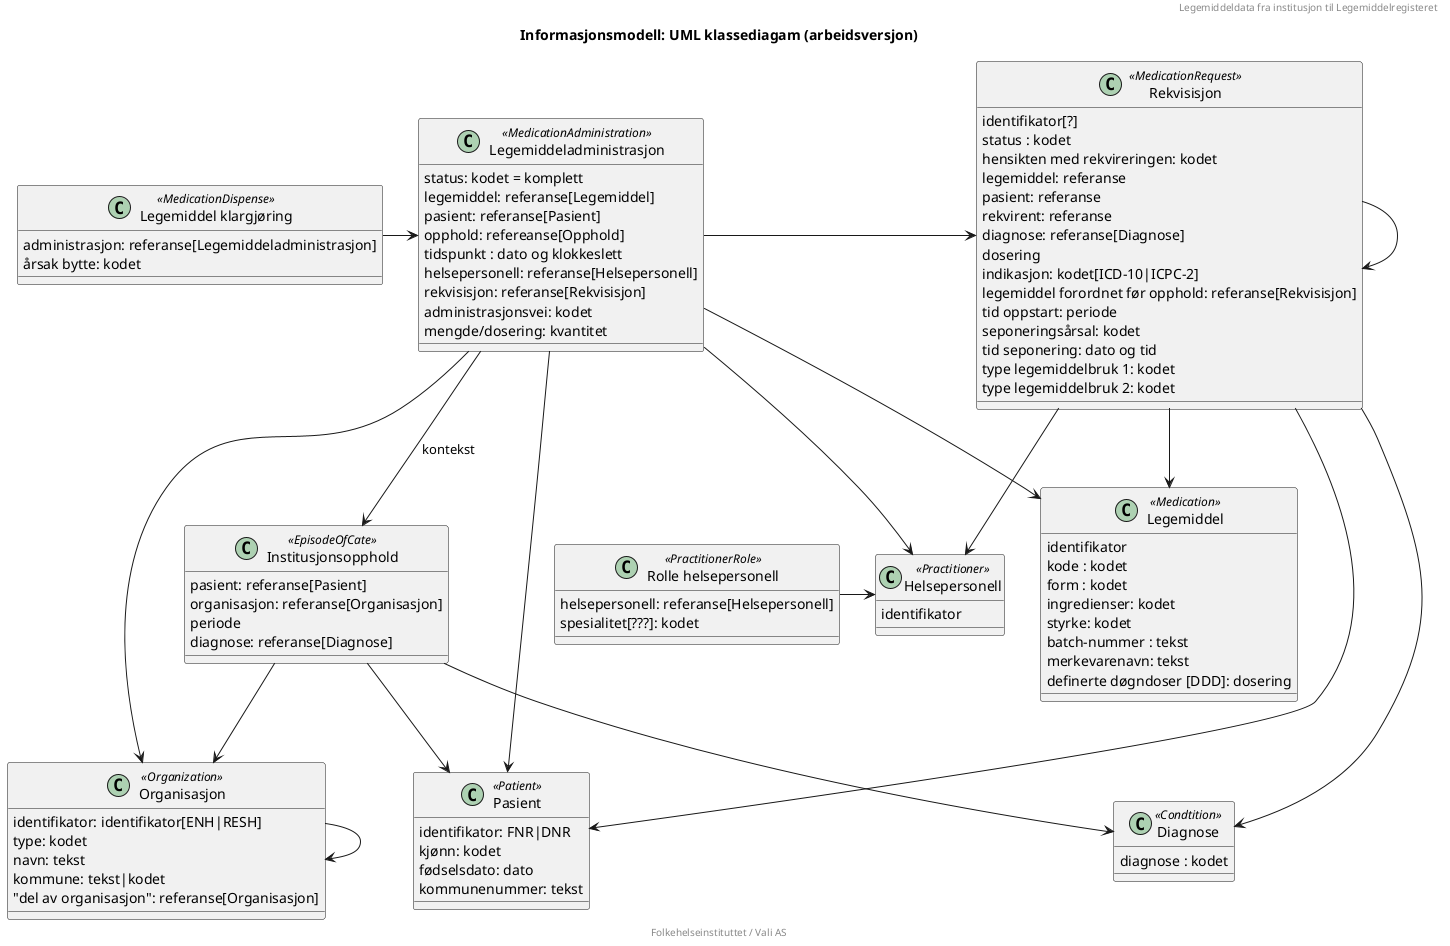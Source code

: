 @startuml

header "Legemiddeldata fra institusjon til Legemiddelregisteret"
title "Informasjonsmodell: UML klassediagam (arbeidsversjon)"
footer "Folkehelseinstituttet / Vali AS"

class Pasient <<Patient>> {
   identifikator: FNR|DNR
   kjønn: kodet
   fødselsdato: dato
   kommunenummer: tekst 
}
class Legemiddeladministrasjon <<MedicationAdministration>> {
   status: kodet = komplett
   legemiddel: referanse[Legemiddel]
   pasient: referanse[Pasient]
   opphold: refereanse[Opphold]
   tidspunkt : dato og klokkeslett
   helsepersonell: referanse[Helsepersonell]
   rekvisisjon: referanse[Rekvisisjon]
   administrasjonsvei: kodet
   mengde/dosering: kvantitet
}

Legemiddeladministrasjon -> Legemiddel 
Legemiddeladministrasjon --> Pasient
Legemiddeladministrasjon --> Helsepersonell
Legemiddeladministrasjon --> Organisasjon
Legemiddeladministrasjon -> Rekvisisjon
Legemiddeladministrasjon --> Institusjonsopphold : kontekst

class Legemiddel <<Medication>> {
   identifikator
   kode : kodet
   form : kodet
   ingredienser: kodet
   styrke: kodet
   batch-nummer : tekst
   merkevarenavn: tekst
   definerte døgndoser [DDD]: dosering
}

class Helsepersonell <<Practitioner>> {
   identifikator
}
class Organisasjon <<Organization>> {
   identifikator: identifikator[ENH|RESH]
   type: kodet
   navn: tekst
   kommune: tekst|kodet
   "del av organisasjon": referanse[Organisasjon]
}

Organisasjon --> Organisasjon

class Institusjonsopphold <<EpisodeOfCate>> {
    pasient: referanse[Pasient]
    organisasjon: referanse[Organisasjon]
    periode
    diagnose: referanse[Diagnose]
}

Institusjonsopphold --> Pasient
Institusjonsopphold --> Organisasjon
Institusjonsopphold --> Diagnose

class Diagnose <<Condtition>> {
   diagnose : kodet
}

class Rekvisisjon <<MedicationRequest>> {
    identifikator[?]
    status : kodet
    hensikten med rekvireringen: kodet
    legemiddel: referanse
    pasient: referanse
    rekvirent: referanse
    diagnose: referanse[Diagnose]
    dosering
    indikasjon: kodet[ICD-10|ICPC-2]
    legemiddel forordnet før opphold: referanse[Rekvisisjon]
    tid oppstart: periode
    seponeringsårsal: kodet
    tid seponering: dato og tid
    type legemiddelbruk 1: kodet
    type legemiddelbruk 2: kodet
}

Rekvisisjon --> Diagnose
Rekvisisjon --> Legemiddel
Rekvisisjon --> Pasient
Rekvisisjon --> Helsepersonell
Rekvisisjon -> Rekvisisjon

class "Legemiddel klargjøring" <<MedicationDispense>> {
    administrasjon: referanse[Legemiddeladministrasjon]
    årsak bytte: kodet
} 

"Legemiddel klargjøring" -> Legemiddeladministrasjon

class "Rolle helsepersonell" <<PractitionerRole>> {
    helsepersonell: referanse[Helsepersonell]
    spesialitet[???]: kodet
}

"Rolle helsepersonell" -> Helsepersonell


@enduml

